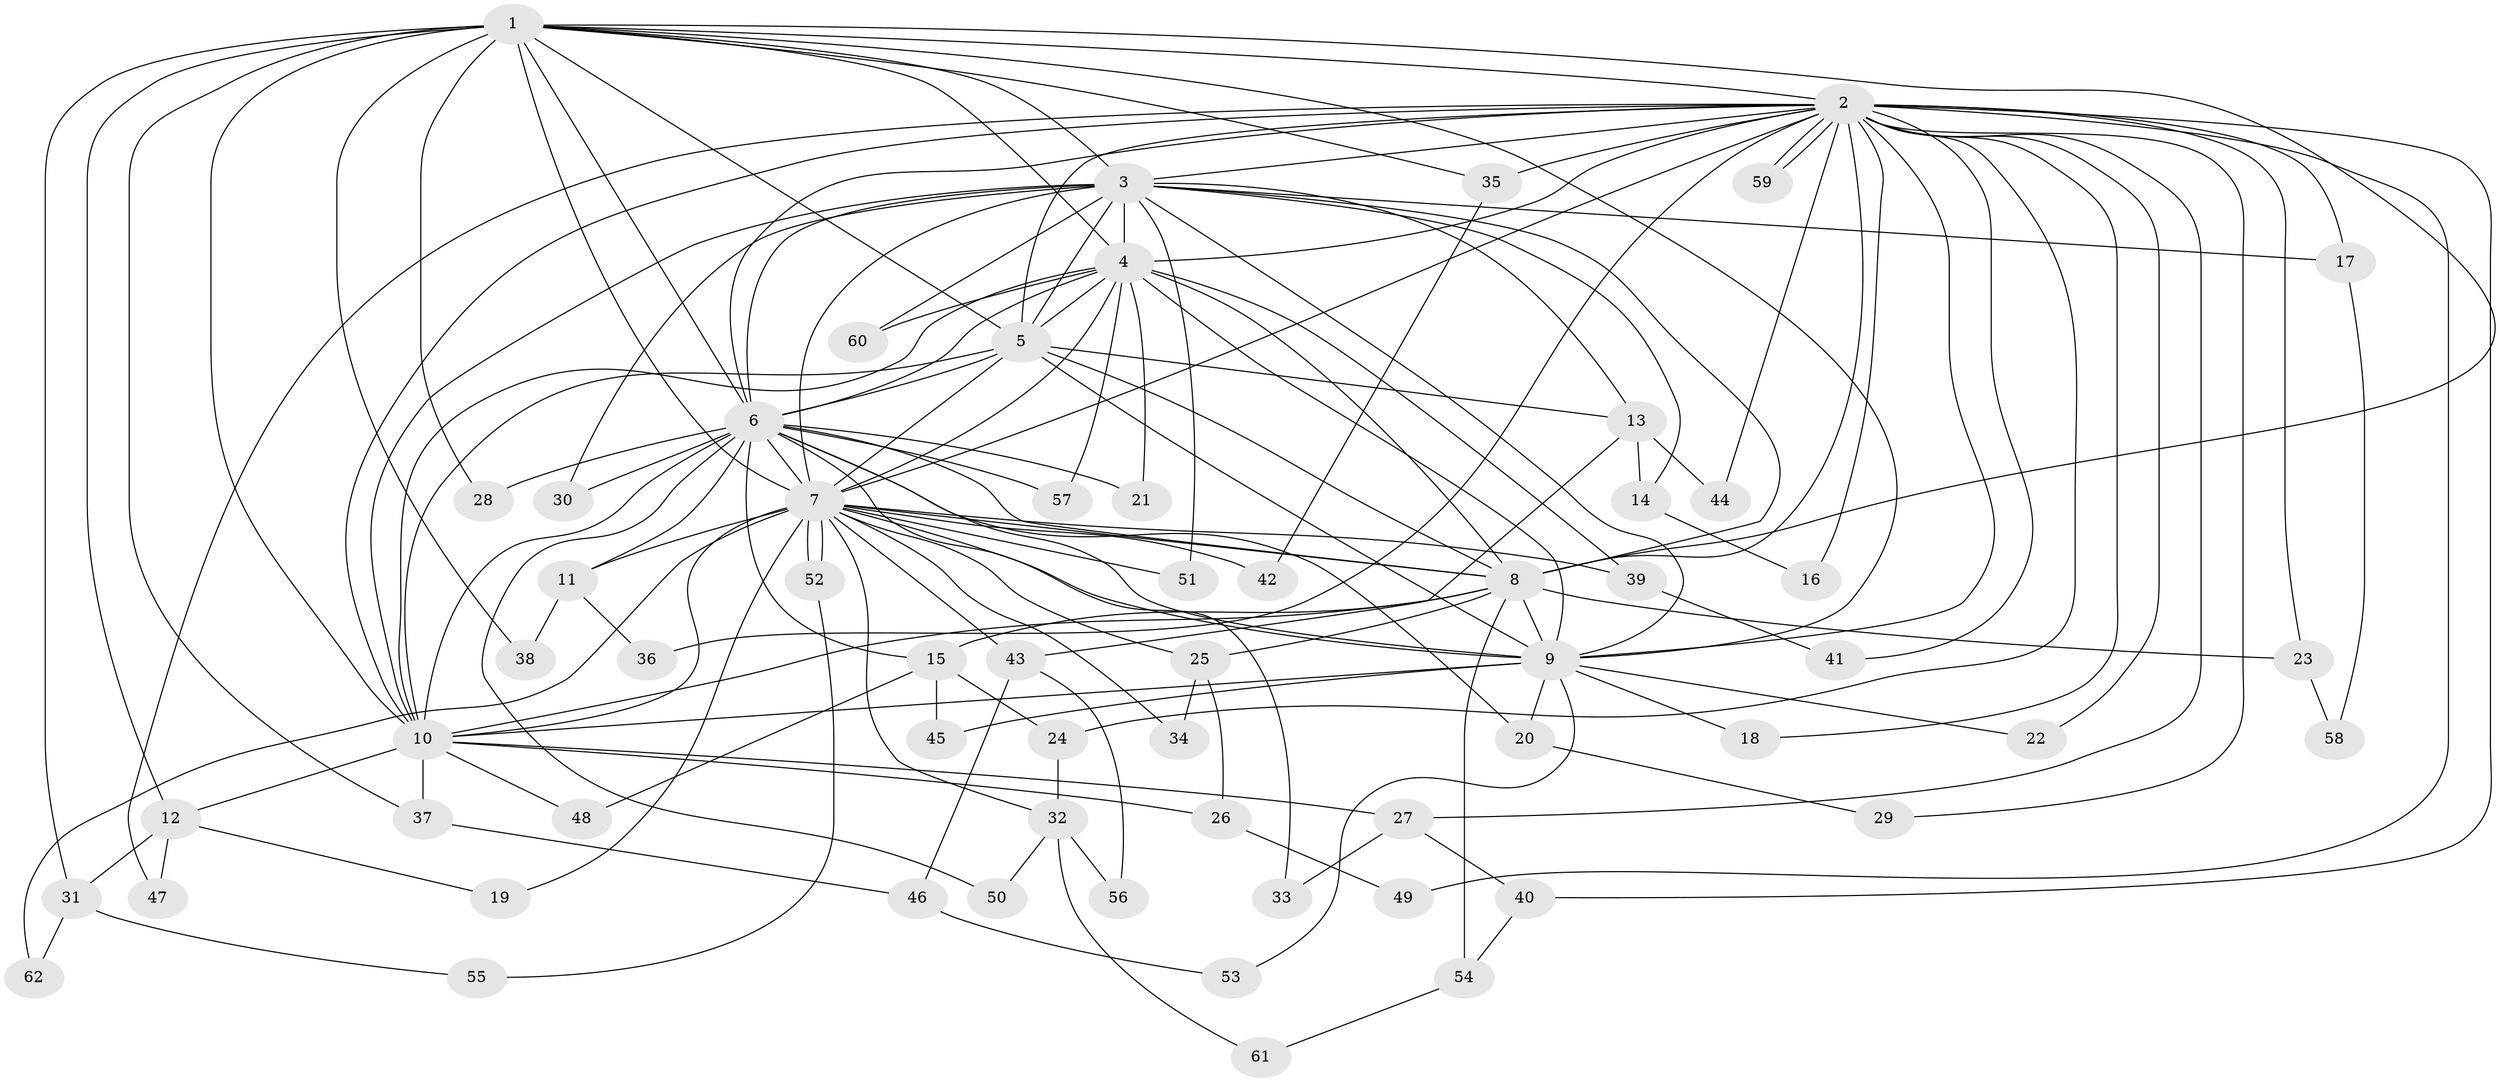 // coarse degree distribution, {8: 0.03225806451612903, 19: 0.03225806451612903, 16: 0.03225806451612903, 4: 0.03225806451612903, 2: 0.5806451612903226, 1: 0.12903225806451613, 5: 0.03225806451612903, 3: 0.0967741935483871, 11: 0.03225806451612903}
// Generated by graph-tools (version 1.1) at 2025/48/03/04/25 21:48:56]
// undirected, 62 vertices, 149 edges
graph export_dot {
graph [start="1"]
  node [color=gray90,style=filled];
  1;
  2;
  3;
  4;
  5;
  6;
  7;
  8;
  9;
  10;
  11;
  12;
  13;
  14;
  15;
  16;
  17;
  18;
  19;
  20;
  21;
  22;
  23;
  24;
  25;
  26;
  27;
  28;
  29;
  30;
  31;
  32;
  33;
  34;
  35;
  36;
  37;
  38;
  39;
  40;
  41;
  42;
  43;
  44;
  45;
  46;
  47;
  48;
  49;
  50;
  51;
  52;
  53;
  54;
  55;
  56;
  57;
  58;
  59;
  60;
  61;
  62;
  1 -- 2;
  1 -- 3;
  1 -- 4;
  1 -- 5;
  1 -- 6;
  1 -- 7;
  1 -- 8;
  1 -- 9;
  1 -- 10;
  1 -- 12;
  1 -- 28;
  1 -- 31;
  1 -- 35;
  1 -- 37;
  1 -- 38;
  2 -- 3;
  2 -- 4;
  2 -- 5;
  2 -- 6;
  2 -- 7;
  2 -- 8;
  2 -- 9;
  2 -- 10;
  2 -- 16;
  2 -- 17;
  2 -- 18;
  2 -- 22;
  2 -- 23;
  2 -- 24;
  2 -- 27;
  2 -- 29;
  2 -- 35;
  2 -- 36;
  2 -- 40;
  2 -- 41;
  2 -- 44;
  2 -- 47;
  2 -- 49;
  2 -- 59;
  2 -- 59;
  3 -- 4;
  3 -- 5;
  3 -- 6;
  3 -- 7;
  3 -- 8;
  3 -- 9;
  3 -- 10;
  3 -- 13;
  3 -- 14;
  3 -- 17;
  3 -- 30;
  3 -- 51;
  3 -- 60;
  4 -- 5;
  4 -- 6;
  4 -- 7;
  4 -- 8;
  4 -- 9;
  4 -- 10;
  4 -- 21;
  4 -- 39;
  4 -- 57;
  4 -- 60;
  5 -- 6;
  5 -- 7;
  5 -- 8;
  5 -- 9;
  5 -- 10;
  5 -- 13;
  6 -- 7;
  6 -- 8;
  6 -- 9;
  6 -- 10;
  6 -- 11;
  6 -- 15;
  6 -- 20;
  6 -- 21;
  6 -- 28;
  6 -- 30;
  6 -- 33;
  6 -- 50;
  6 -- 57;
  7 -- 8;
  7 -- 9;
  7 -- 10;
  7 -- 11;
  7 -- 19;
  7 -- 25;
  7 -- 32;
  7 -- 34;
  7 -- 39;
  7 -- 42;
  7 -- 43;
  7 -- 51;
  7 -- 52;
  7 -- 52;
  7 -- 62;
  8 -- 9;
  8 -- 10;
  8 -- 15;
  8 -- 23;
  8 -- 25;
  8 -- 54;
  9 -- 10;
  9 -- 18;
  9 -- 20;
  9 -- 22;
  9 -- 45;
  9 -- 53;
  10 -- 12;
  10 -- 26;
  10 -- 27;
  10 -- 37;
  10 -- 48;
  11 -- 36;
  11 -- 38;
  12 -- 19;
  12 -- 31;
  12 -- 47;
  13 -- 14;
  13 -- 43;
  13 -- 44;
  14 -- 16;
  15 -- 24;
  15 -- 45;
  15 -- 48;
  17 -- 58;
  20 -- 29;
  23 -- 58;
  24 -- 32;
  25 -- 26;
  25 -- 34;
  26 -- 49;
  27 -- 33;
  27 -- 40;
  31 -- 55;
  31 -- 62;
  32 -- 50;
  32 -- 56;
  32 -- 61;
  35 -- 42;
  37 -- 46;
  39 -- 41;
  40 -- 54;
  43 -- 46;
  43 -- 56;
  46 -- 53;
  52 -- 55;
  54 -- 61;
}
